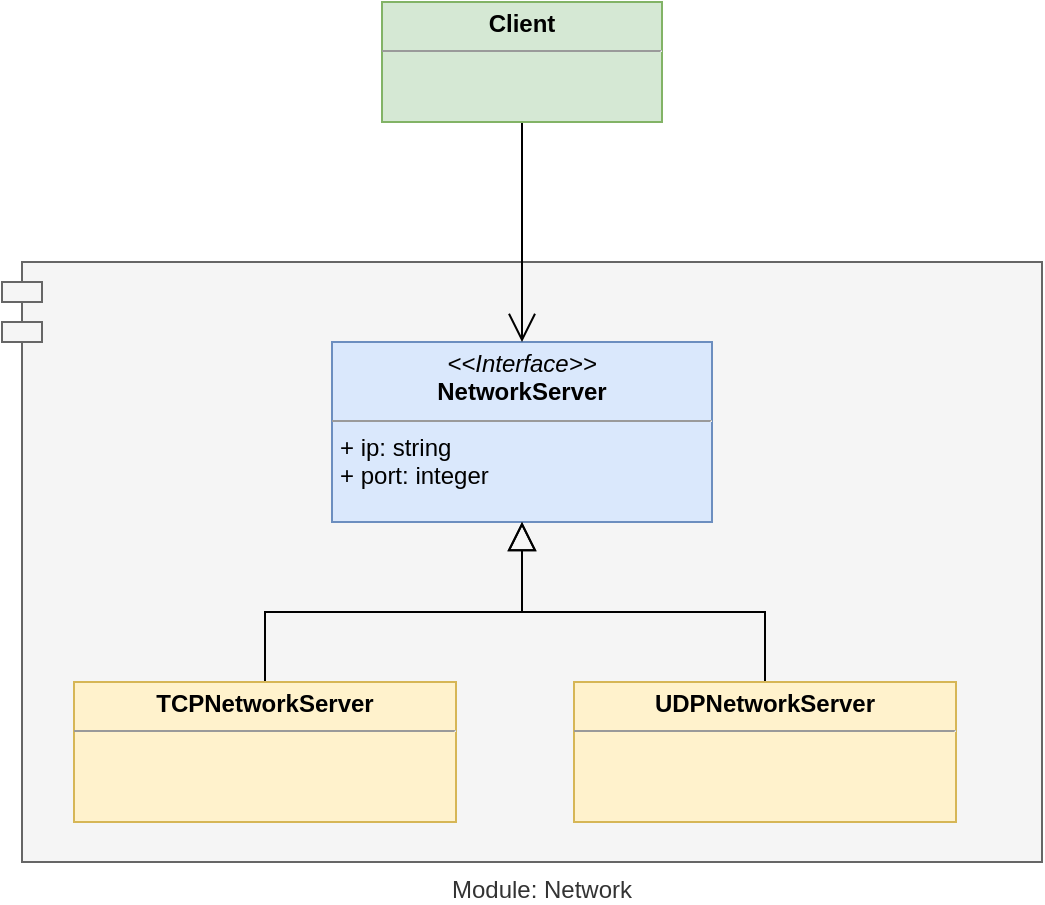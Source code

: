 <mxfile version="16.4.5"><diagram id="hV4zWBk8Fa_MNIW4U8WV" name="Page-1"><mxGraphModel dx="2062" dy="1122" grid="1" gridSize="10" guides="1" tooltips="1" connect="1" arrows="1" fold="1" page="1" pageScale="1" pageWidth="827" pageHeight="1169" math="0" shadow="0"><root><mxCell id="0"/><mxCell id="1" parent="0"/><mxCell id="d6X5MNUGMJ7TY9ZbZA1Q-12" value="Module: Network" style="shape=module;align=center;spacingLeft=20;align=center;verticalAlign=top;fillColor=#f5f5f5;fontColor=#333333;strokeColor=#666666;labelPosition=center;verticalLabelPosition=bottom;" vertex="1" parent="1"><mxGeometry x="154" y="200" width="520" height="300" as="geometry"/></mxCell><mxCell id="d6X5MNUGMJ7TY9ZbZA1Q-5" value="&lt;p style=&quot;margin: 0px ; margin-top: 4px ; text-align: center&quot;&gt;&lt;i&gt;&amp;lt;&amp;lt;Interface&amp;gt;&amp;gt;&lt;/i&gt;&lt;br&gt;&lt;b&gt;NetworkServer&lt;/b&gt;&lt;/p&gt;&lt;hr size=&quot;1&quot;&gt;&lt;p style=&quot;margin: 0px ; margin-left: 4px&quot;&gt;+ ip: string&lt;br&gt;+ port: integer&lt;/p&gt;&lt;br&gt;&lt;hr size=&quot;1&quot;&gt;" style="verticalAlign=top;align=left;overflow=fill;fontSize=12;fontFamily=Helvetica;html=1;fillColor=#dae8fc;strokeColor=#6c8ebf;" vertex="1" parent="1"><mxGeometry x="319" y="240" width="190" height="90" as="geometry"/></mxCell><mxCell id="d6X5MNUGMJ7TY9ZbZA1Q-7" style="edgeStyle=orthogonalEdgeStyle;rounded=0;orthogonalLoop=1;jettySize=auto;html=1;entryX=0.5;entryY=1;entryDx=0;entryDy=0;endArrow=block;endFill=0;strokeWidth=1;endSize=12;" edge="1" parent="1" source="d6X5MNUGMJ7TY9ZbZA1Q-6" target="d6X5MNUGMJ7TY9ZbZA1Q-5"><mxGeometry relative="1" as="geometry"/></mxCell><mxCell id="d6X5MNUGMJ7TY9ZbZA1Q-6" value="&lt;p style=&quot;margin: 0px ; margin-top: 4px ; text-align: center&quot;&gt;&lt;b&gt;TCPNetworkServer&lt;/b&gt;&lt;/p&gt;&lt;hr size=&quot;1&quot;&gt;&lt;div style=&quot;height: 2px&quot;&gt;&lt;/div&gt;" style="verticalAlign=top;align=left;overflow=fill;fontSize=12;fontFamily=Helvetica;html=1;fillColor=#fff2cc;strokeColor=#d6b656;" vertex="1" parent="1"><mxGeometry x="190" y="410" width="191" height="70" as="geometry"/></mxCell><mxCell id="d6X5MNUGMJ7TY9ZbZA1Q-9" style="edgeStyle=orthogonalEdgeStyle;rounded=0;orthogonalLoop=1;jettySize=auto;html=1;endArrow=block;endFill=0;endSize=12;strokeWidth=1;" edge="1" parent="1" source="d6X5MNUGMJ7TY9ZbZA1Q-8" target="d6X5MNUGMJ7TY9ZbZA1Q-5"><mxGeometry relative="1" as="geometry"/></mxCell><mxCell id="d6X5MNUGMJ7TY9ZbZA1Q-8" value="&lt;p style=&quot;margin: 0px ; margin-top: 4px ; text-align: center&quot;&gt;&lt;b&gt;UDPNetworkServer&lt;/b&gt;&lt;/p&gt;&lt;hr size=&quot;1&quot;&gt;&lt;div style=&quot;height: 2px&quot;&gt;&lt;/div&gt;" style="verticalAlign=top;align=left;overflow=fill;fontSize=12;fontFamily=Helvetica;html=1;fillColor=#fff2cc;strokeColor=#d6b656;" vertex="1" parent="1"><mxGeometry x="440" y="410" width="191" height="70" as="geometry"/></mxCell><mxCell id="d6X5MNUGMJ7TY9ZbZA1Q-14" style="edgeStyle=orthogonalEdgeStyle;rounded=0;orthogonalLoop=1;jettySize=auto;html=1;endArrow=open;endFill=0;endSize=12;strokeWidth=1;" edge="1" parent="1" source="d6X5MNUGMJ7TY9ZbZA1Q-13" target="d6X5MNUGMJ7TY9ZbZA1Q-5"><mxGeometry relative="1" as="geometry"/></mxCell><mxCell id="d6X5MNUGMJ7TY9ZbZA1Q-13" value="&lt;p style=&quot;margin: 0px ; margin-top: 4px ; text-align: center&quot;&gt;&lt;b&gt;Client&lt;/b&gt;&lt;/p&gt;&lt;hr size=&quot;1&quot;&gt;&lt;div style=&quot;height: 2px&quot;&gt;&lt;/div&gt;" style="verticalAlign=top;align=left;overflow=fill;fontSize=12;fontFamily=Helvetica;html=1;fillColor=#d5e8d4;strokeColor=#82b366;" vertex="1" parent="1"><mxGeometry x="344" y="70" width="140" height="60" as="geometry"/></mxCell></root></mxGraphModel></diagram></mxfile>